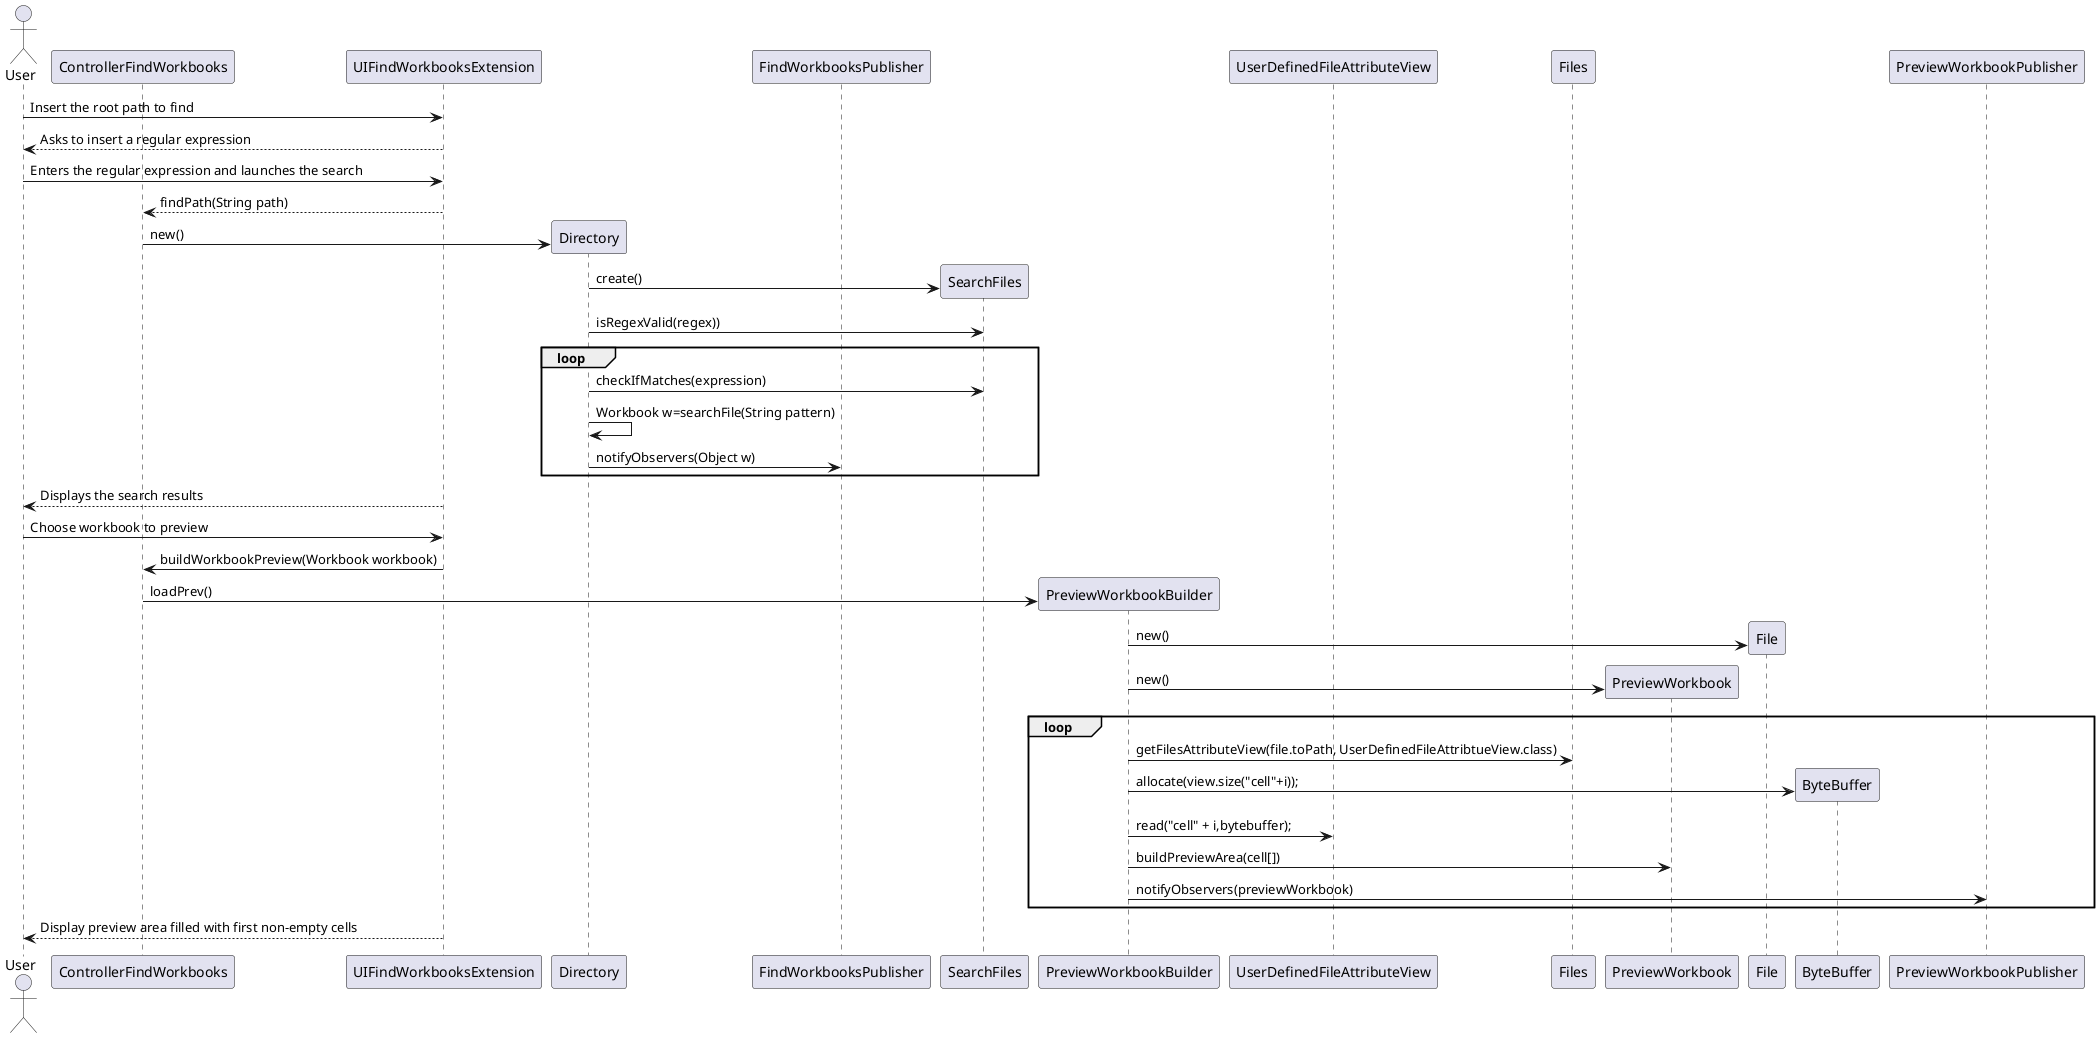 @startuml ipc02_2_sd.png

actor User
participant ControllerFindWorkbooks
participant UIFindWorkbooksExtension
participant Directory
participant FindWorkbooksPublisher
participant SearchFiles
participant PreviewWorkbookBuilder
participant UserDefinedFileAttributeView
participant Files
participant PreviewWorkbook

User->UIFindWorkbooksExtension:Insert the root path to find
UIFindWorkbooksExtension-->User: Asks to insert a regular expression
User->UIFindWorkbooksExtension: Enters the regular expression and launches the search
UIFindWorkbooksExtension-->ControllerFindWorkbooks:findPath(String path)
create Directory
ControllerFindWorkbooks->Directory:new()
create SearchFiles
Directory->SearchFiles:create()
Directory -> SearchFiles: isRegexValid(regex))
loop
Directory->SearchFiles: checkIfMatches(expression)
Directory->Directory:Workbook w=searchFile(String pattern)
Directory->FindWorkbooksPublisher:notifyObservers(Object w)
end
User<--UIFindWorkbooksExtension: Displays the search results
User->UIFindWorkbooksExtension: Choose workbook to preview
UIFindWorkbooksExtension->ControllerFindWorkbooks:buildWorkbookPreview(Workbook workbook)
create PreviewWorkbookBuilder
ControllerFindWorkbooks->PreviewWorkbookBuilder:loadPrev()
create File
PreviewWorkbookBuilder->File: new()
create PreviewWorkbook
PreviewWorkbookBuilder->PreviewWorkbook: new()
loop
PreviewWorkbookBuilder->Files: getFilesAttributeView(file.toPath, UserDefinedFileAttribtueView.class)
create UserDefinedFileAttributeView
create ByteBuffer
PreviewWorkbookBuilder->ByteBuffer: allocate(view.size("cell"+i));
PreviewWorkbookBuilder->UserDefinedFileAttributeView: read("cell" + i,bytebuffer);
PreviewWorkbookBuilder->PreviewWorkbook: buildPreviewArea(cell[])
PreviewWorkbookBuilder->PreviewWorkbookPublisher: notifyObservers(previewWorkbook)
end

UIFindWorkbooksExtension-->User: Display preview area filled with first non-empty cells


@enduml
